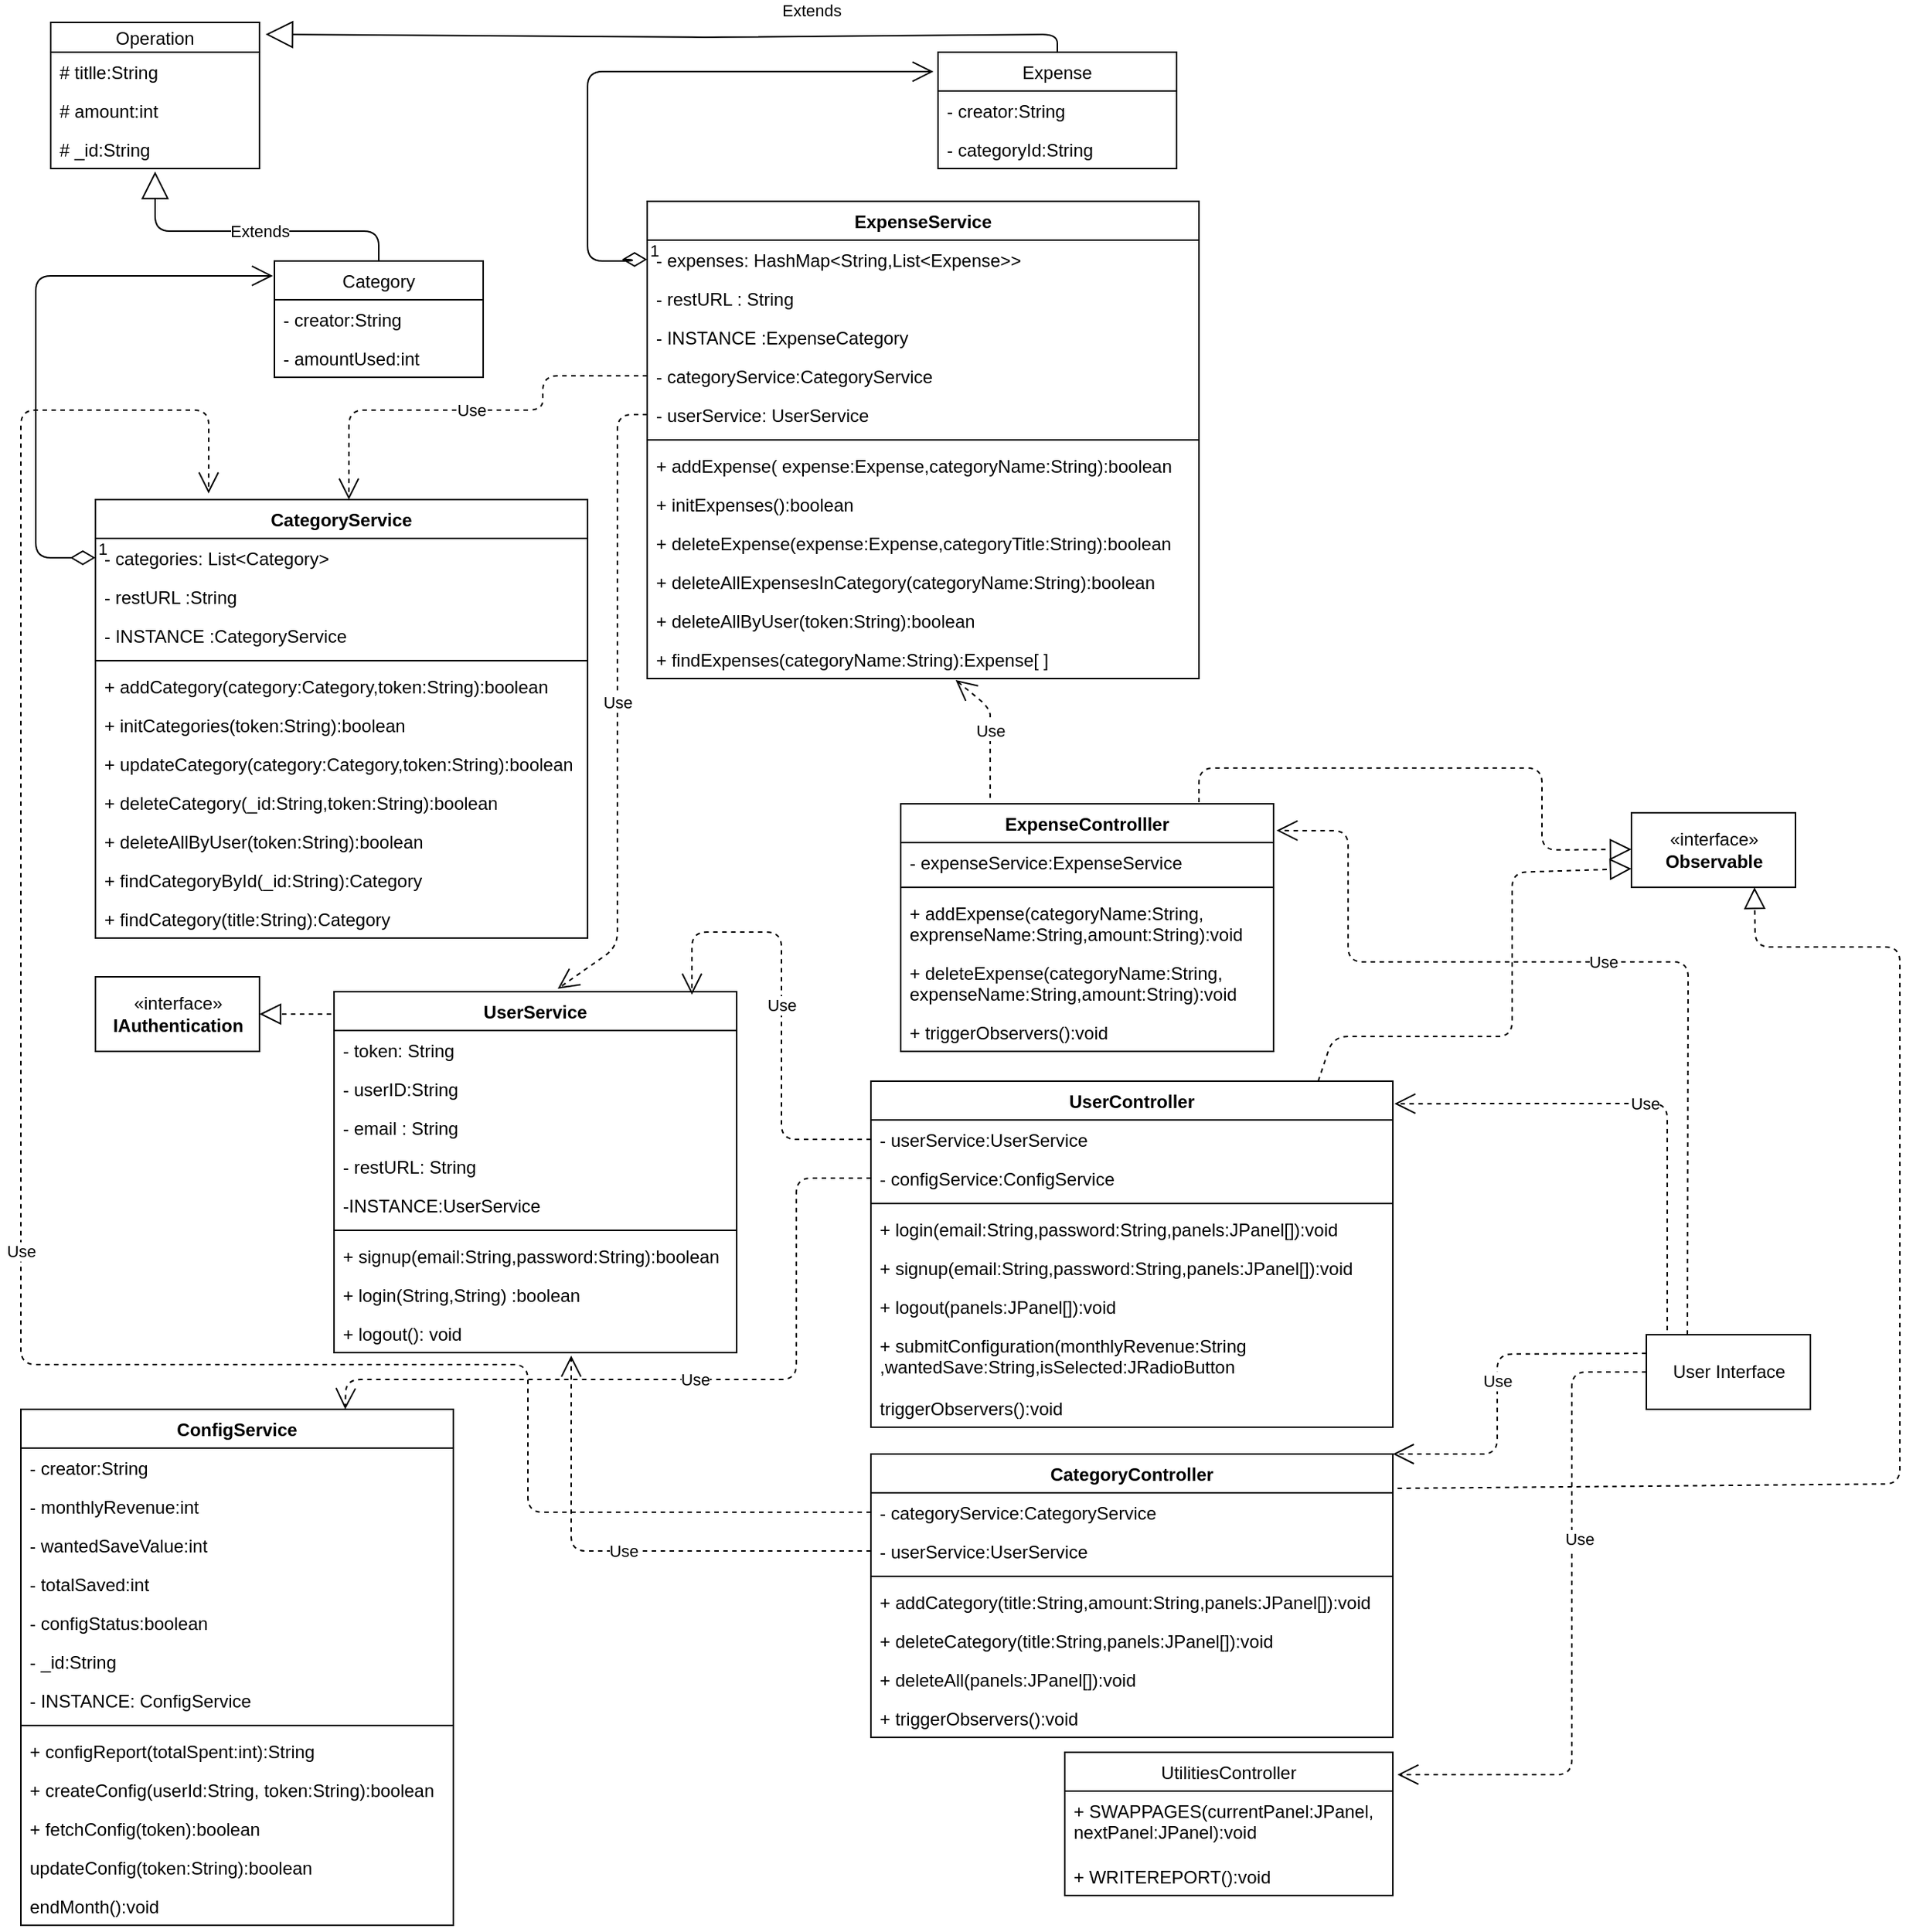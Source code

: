 <mxfile version="13.3.6" type="device"><diagram id="RCfZz7-FEp84fc8FmApy" name="Page-1"><mxGraphModel dx="1320" dy="516" grid="1" gridSize="10" guides="1" tooltips="1" connect="1" arrows="1" fold="1" page="1" pageScale="1" pageWidth="850" pageHeight="1100" math="0" shadow="0"><root><mxCell id="0"/><mxCell id="1" parent="0"/><mxCell id="nk84jUaAIBekl-aoUZXu-28" value="Operation" style="swimlane;fontStyle=0;childLayout=stackLayout;horizontal=1;startSize=20;fillColor=none;horizontalStack=0;resizeParent=1;resizeParentMax=0;resizeLast=0;collapsible=1;marginBottom=0;" parent="1" vertex="1"><mxGeometry x="40" y="20" width="140" height="98" as="geometry"/></mxCell><mxCell id="nk84jUaAIBekl-aoUZXu-29" value="# titlle:String" style="text;strokeColor=none;fillColor=none;align=left;verticalAlign=top;spacingLeft=4;spacingRight=4;overflow=hidden;rotatable=0;points=[[0,0.5],[1,0.5]];portConstraint=eastwest;" parent="nk84jUaAIBekl-aoUZXu-28" vertex="1"><mxGeometry y="20" width="140" height="26" as="geometry"/></mxCell><mxCell id="nk84jUaAIBekl-aoUZXu-30" value="# amount:int" style="text;strokeColor=none;fillColor=none;align=left;verticalAlign=top;spacingLeft=4;spacingRight=4;overflow=hidden;rotatable=0;points=[[0,0.5],[1,0.5]];portConstraint=eastwest;" parent="nk84jUaAIBekl-aoUZXu-28" vertex="1"><mxGeometry y="46" width="140" height="26" as="geometry"/></mxCell><mxCell id="nk84jUaAIBekl-aoUZXu-31" value="# _id:String" style="text;strokeColor=none;fillColor=none;align=left;verticalAlign=top;spacingLeft=4;spacingRight=4;overflow=hidden;rotatable=0;points=[[0,0.5],[1,0.5]];portConstraint=eastwest;" parent="nk84jUaAIBekl-aoUZXu-28" vertex="1"><mxGeometry y="72" width="140" height="26" as="geometry"/></mxCell><mxCell id="nk84jUaAIBekl-aoUZXu-36" value="Expense" style="swimlane;fontStyle=0;childLayout=stackLayout;horizontal=1;startSize=26;fillColor=none;horizontalStack=0;resizeParent=1;resizeParentMax=0;resizeLast=0;collapsible=1;marginBottom=0;" parent="1" vertex="1"><mxGeometry x="635" y="40" width="160" height="78" as="geometry"/></mxCell><mxCell id="nk84jUaAIBekl-aoUZXu-37" value="- creator:String" style="text;strokeColor=none;fillColor=none;align=left;verticalAlign=top;spacingLeft=4;spacingRight=4;overflow=hidden;rotatable=0;points=[[0,0.5],[1,0.5]];portConstraint=eastwest;" parent="nk84jUaAIBekl-aoUZXu-36" vertex="1"><mxGeometry y="26" width="160" height="26" as="geometry"/></mxCell><mxCell id="nk84jUaAIBekl-aoUZXu-38" value="- categoryId:String" style="text;strokeColor=none;fillColor=none;align=left;verticalAlign=top;spacingLeft=4;spacingRight=4;overflow=hidden;rotatable=0;points=[[0,0.5],[1,0.5]];portConstraint=eastwest;" parent="nk84jUaAIBekl-aoUZXu-36" vertex="1"><mxGeometry y="52" width="160" height="26" as="geometry"/></mxCell><mxCell id="nk84jUaAIBekl-aoUZXu-42" value="ExpenseService" style="swimlane;fontStyle=1;align=center;verticalAlign=top;childLayout=stackLayout;horizontal=1;startSize=26;horizontalStack=0;resizeParent=1;resizeParentMax=0;resizeLast=0;collapsible=1;marginBottom=0;" parent="1" vertex="1"><mxGeometry x="440" y="140" width="370" height="320" as="geometry"><mxRectangle x="310" y="350" width="120" height="26" as="alternateBounds"/></mxGeometry></mxCell><mxCell id="nk84jUaAIBekl-aoUZXu-43" value="- expenses: HashMap&lt;String,List&lt;Expense&gt;&gt;" style="text;strokeColor=none;fillColor=none;align=left;verticalAlign=top;spacingLeft=4;spacingRight=4;overflow=hidden;rotatable=0;points=[[0,0.5],[1,0.5]];portConstraint=eastwest;" parent="nk84jUaAIBekl-aoUZXu-42" vertex="1"><mxGeometry y="26" width="370" height="26" as="geometry"/></mxCell><mxCell id="nk84jUaAIBekl-aoUZXu-46" value="- restURL : String" style="text;strokeColor=none;fillColor=none;align=left;verticalAlign=top;spacingLeft=4;spacingRight=4;overflow=hidden;rotatable=0;points=[[0,0.5],[1,0.5]];portConstraint=eastwest;" parent="nk84jUaAIBekl-aoUZXu-42" vertex="1"><mxGeometry y="52" width="370" height="26" as="geometry"/></mxCell><mxCell id="nk84jUaAIBekl-aoUZXu-47" value="- INSTANCE :ExpenseCategory" style="text;strokeColor=none;fillColor=none;align=left;verticalAlign=top;spacingLeft=4;spacingRight=4;overflow=hidden;rotatable=0;points=[[0,0.5],[1,0.5]];portConstraint=eastwest;" parent="nk84jUaAIBekl-aoUZXu-42" vertex="1"><mxGeometry y="78" width="370" height="26" as="geometry"/></mxCell><mxCell id="nk84jUaAIBekl-aoUZXu-50" value="- categoryService:CategoryService" style="text;strokeColor=none;fillColor=none;align=left;verticalAlign=top;spacingLeft=4;spacingRight=4;overflow=hidden;rotatable=0;points=[[0,0.5],[1,0.5]];portConstraint=eastwest;" parent="nk84jUaAIBekl-aoUZXu-42" vertex="1"><mxGeometry y="104" width="370" height="26" as="geometry"/></mxCell><mxCell id="nk84jUaAIBekl-aoUZXu-51" value="- userService: UserService" style="text;strokeColor=none;fillColor=none;align=left;verticalAlign=top;spacingLeft=4;spacingRight=4;overflow=hidden;rotatable=0;points=[[0,0.5],[1,0.5]];portConstraint=eastwest;" parent="nk84jUaAIBekl-aoUZXu-42" vertex="1"><mxGeometry y="130" width="370" height="26" as="geometry"/></mxCell><mxCell id="nk84jUaAIBekl-aoUZXu-44" value="" style="line;strokeWidth=1;fillColor=none;align=left;verticalAlign=middle;spacingTop=-1;spacingLeft=3;spacingRight=3;rotatable=0;labelPosition=right;points=[];portConstraint=eastwest;" parent="nk84jUaAIBekl-aoUZXu-42" vertex="1"><mxGeometry y="156" width="370" height="8" as="geometry"/></mxCell><mxCell id="nk84jUaAIBekl-aoUZXu-45" value="+ addExpense( expense:Expense,categoryName:String):boolean" style="text;strokeColor=none;fillColor=none;align=left;verticalAlign=top;spacingLeft=4;spacingRight=4;overflow=hidden;rotatable=0;points=[[0,0.5],[1,0.5]];portConstraint=eastwest;" parent="nk84jUaAIBekl-aoUZXu-42" vertex="1"><mxGeometry y="164" width="370" height="26" as="geometry"/></mxCell><mxCell id="nk84jUaAIBekl-aoUZXu-48" value="+ initExpenses():boolean" style="text;strokeColor=none;fillColor=none;align=left;verticalAlign=top;spacingLeft=4;spacingRight=4;overflow=hidden;rotatable=0;points=[[0,0.5],[1,0.5]];portConstraint=eastwest;" parent="nk84jUaAIBekl-aoUZXu-42" vertex="1"><mxGeometry y="190" width="370" height="26" as="geometry"/></mxCell><mxCell id="nk84jUaAIBekl-aoUZXu-49" value="+ deleteExpense(expense:Expense,categoryTitle:String):boolean" style="text;strokeColor=none;fillColor=none;align=left;verticalAlign=top;spacingLeft=4;spacingRight=4;overflow=hidden;rotatable=0;points=[[0,0.5],[1,0.5]];portConstraint=eastwest;" parent="nk84jUaAIBekl-aoUZXu-42" vertex="1"><mxGeometry y="216" width="370" height="26" as="geometry"/></mxCell><mxCell id="nk84jUaAIBekl-aoUZXu-52" value="+ deleteAllExpensesInCategory(categoryName:String):boolean" style="text;strokeColor=none;fillColor=none;align=left;verticalAlign=top;spacingLeft=4;spacingRight=4;overflow=hidden;rotatable=0;points=[[0,0.5],[1,0.5]];portConstraint=eastwest;" parent="nk84jUaAIBekl-aoUZXu-42" vertex="1"><mxGeometry y="242" width="370" height="26" as="geometry"/></mxCell><mxCell id="nk84jUaAIBekl-aoUZXu-53" value="+ deleteAllByUser(token:String):boolean" style="text;strokeColor=none;fillColor=none;align=left;verticalAlign=top;spacingLeft=4;spacingRight=4;overflow=hidden;rotatable=0;points=[[0,0.5],[1,0.5]];portConstraint=eastwest;" parent="nk84jUaAIBekl-aoUZXu-42" vertex="1"><mxGeometry y="268" width="370" height="26" as="geometry"/></mxCell><mxCell id="nk84jUaAIBekl-aoUZXu-54" value="+ findExpenses(categoryName:String):Expense[ ] " style="text;strokeColor=none;fillColor=none;align=left;verticalAlign=top;spacingLeft=4;spacingRight=4;overflow=hidden;rotatable=0;points=[[0,0.5],[1,0.5]];portConstraint=eastwest;" parent="nk84jUaAIBekl-aoUZXu-42" vertex="1"><mxGeometry y="294" width="370" height="26" as="geometry"/></mxCell><mxCell id="nk84jUaAIBekl-aoUZXu-32" value="Category" style="swimlane;fontStyle=0;childLayout=stackLayout;horizontal=1;startSize=26;fillColor=none;horizontalStack=0;resizeParent=1;resizeParentMax=0;resizeLast=0;collapsible=1;marginBottom=0;" parent="1" vertex="1"><mxGeometry x="190" y="180" width="140" height="78" as="geometry"/></mxCell><mxCell id="nk84jUaAIBekl-aoUZXu-33" value="- creator:String" style="text;strokeColor=none;fillColor=none;align=left;verticalAlign=top;spacingLeft=4;spacingRight=4;overflow=hidden;rotatable=0;points=[[0,0.5],[1,0.5]];portConstraint=eastwest;" parent="nk84jUaAIBekl-aoUZXu-32" vertex="1"><mxGeometry y="26" width="140" height="26" as="geometry"/></mxCell><mxCell id="nk84jUaAIBekl-aoUZXu-34" value="- amountUsed:int" style="text;strokeColor=none;fillColor=none;align=left;verticalAlign=top;spacingLeft=4;spacingRight=4;overflow=hidden;rotatable=0;points=[[0,0.5],[1,0.5]];portConstraint=eastwest;" parent="nk84jUaAIBekl-aoUZXu-32" vertex="1"><mxGeometry y="52" width="140" height="26" as="geometry"/></mxCell><mxCell id="nk84jUaAIBekl-aoUZXu-12" value="«interface»&lt;br&gt;&lt;b&gt;IAuthentication&lt;br&gt;&lt;/b&gt;" style="html=1;" parent="1" vertex="1"><mxGeometry x="70" y="660" width="110" height="50" as="geometry"/></mxCell><mxCell id="nk84jUaAIBekl-aoUZXu-73" value="«interface»&lt;br&gt;&lt;b&gt;Observable&lt;/b&gt;" style="html=1;" parent="1" vertex="1"><mxGeometry x="1100" y="550" width="110" height="50" as="geometry"/></mxCell><mxCell id="nk84jUaAIBekl-aoUZXu-17" value="CategoryService&#10;" style="swimlane;fontStyle=1;align=center;verticalAlign=top;childLayout=stackLayout;horizontal=1;startSize=26;horizontalStack=0;resizeParent=1;resizeParentMax=0;resizeLast=0;collapsible=1;marginBottom=0;" parent="1" vertex="1"><mxGeometry x="70" y="340" width="330" height="294" as="geometry"/></mxCell><mxCell id="nk84jUaAIBekl-aoUZXu-21" value="- categories: List&lt;Category&gt;" style="text;strokeColor=none;fillColor=none;align=left;verticalAlign=top;spacingLeft=4;spacingRight=4;overflow=hidden;rotatable=0;points=[[0,0.5],[1,0.5]];portConstraint=eastwest;" parent="nk84jUaAIBekl-aoUZXu-17" vertex="1"><mxGeometry y="26" width="330" height="26" as="geometry"/></mxCell><mxCell id="nk84jUaAIBekl-aoUZXu-23" value="- restURL :String" style="text;strokeColor=none;fillColor=none;align=left;verticalAlign=top;spacingLeft=4;spacingRight=4;overflow=hidden;rotatable=0;points=[[0,0.5],[1,0.5]];portConstraint=eastwest;" parent="nk84jUaAIBekl-aoUZXu-17" vertex="1"><mxGeometry y="52" width="330" height="26" as="geometry"/></mxCell><mxCell id="nk84jUaAIBekl-aoUZXu-18" value="- INSTANCE :CategoryService" style="text;strokeColor=none;fillColor=none;align=left;verticalAlign=top;spacingLeft=4;spacingRight=4;overflow=hidden;rotatable=0;points=[[0,0.5],[1,0.5]];portConstraint=eastwest;" parent="nk84jUaAIBekl-aoUZXu-17" vertex="1"><mxGeometry y="78" width="330" height="26" as="geometry"/></mxCell><mxCell id="nk84jUaAIBekl-aoUZXu-19" value="" style="line;strokeWidth=1;fillColor=none;align=left;verticalAlign=middle;spacingTop=-1;spacingLeft=3;spacingRight=3;rotatable=0;labelPosition=right;points=[];portConstraint=eastwest;" parent="nk84jUaAIBekl-aoUZXu-17" vertex="1"><mxGeometry y="104" width="330" height="8" as="geometry"/></mxCell><mxCell id="nk84jUaAIBekl-aoUZXu-24" value="+ addCategory(category:Category,token:String):boolean" style="text;strokeColor=none;fillColor=none;align=left;verticalAlign=top;spacingLeft=4;spacingRight=4;overflow=hidden;rotatable=0;points=[[0,0.5],[1,0.5]];portConstraint=eastwest;" parent="nk84jUaAIBekl-aoUZXu-17" vertex="1"><mxGeometry y="112" width="330" height="26" as="geometry"/></mxCell><mxCell id="nk84jUaAIBekl-aoUZXu-25" value="+ initCategories(token:String):boolean" style="text;strokeColor=none;fillColor=none;align=left;verticalAlign=top;spacingLeft=4;spacingRight=4;overflow=hidden;rotatable=0;points=[[0,0.5],[1,0.5]];portConstraint=eastwest;" parent="nk84jUaAIBekl-aoUZXu-17" vertex="1"><mxGeometry y="138" width="330" height="26" as="geometry"/></mxCell><mxCell id="nk84jUaAIBekl-aoUZXu-26" value="+ updateCategory(category:Category,token:String):boolean" style="text;strokeColor=none;fillColor=none;align=left;verticalAlign=top;spacingLeft=4;spacingRight=4;overflow=hidden;rotatable=0;points=[[0,0.5],[1,0.5]];portConstraint=eastwest;" parent="nk84jUaAIBekl-aoUZXu-17" vertex="1"><mxGeometry y="164" width="330" height="26" as="geometry"/></mxCell><mxCell id="nk84jUaAIBekl-aoUZXu-20" value="+ deleteCategory(_id:String,token:String):boolean" style="text;strokeColor=none;fillColor=none;align=left;verticalAlign=top;spacingLeft=4;spacingRight=4;overflow=hidden;rotatable=0;points=[[0,0.5],[1,0.5]];portConstraint=eastwest;" parent="nk84jUaAIBekl-aoUZXu-17" vertex="1"><mxGeometry y="190" width="330" height="26" as="geometry"/></mxCell><mxCell id="nk84jUaAIBekl-aoUZXu-27" value="+ deleteAllByUser(token:String):boolean&#10;" style="text;strokeColor=none;fillColor=none;align=left;verticalAlign=top;spacingLeft=4;spacingRight=4;overflow=hidden;rotatable=0;points=[[0,0.5],[1,0.5]];portConstraint=eastwest;" parent="nk84jUaAIBekl-aoUZXu-17" vertex="1"><mxGeometry y="216" width="330" height="26" as="geometry"/></mxCell><mxCell id="nk84jUaAIBekl-aoUZXu-40" value="+ findCategoryById(_id:String):Category" style="text;strokeColor=none;fillColor=none;align=left;verticalAlign=top;spacingLeft=4;spacingRight=4;overflow=hidden;rotatable=0;points=[[0,0.5],[1,0.5]];portConstraint=eastwest;" parent="nk84jUaAIBekl-aoUZXu-17" vertex="1"><mxGeometry y="242" width="330" height="26" as="geometry"/></mxCell><mxCell id="nk84jUaAIBekl-aoUZXu-41" value="+ findCategory(title:String):Category&#10;" style="text;strokeColor=none;fillColor=none;align=left;verticalAlign=top;spacingLeft=4;spacingRight=4;overflow=hidden;rotatable=0;points=[[0,0.5],[1,0.5]];portConstraint=eastwest;" parent="nk84jUaAIBekl-aoUZXu-17" vertex="1"><mxGeometry y="268" width="330" height="26" as="geometry"/></mxCell><mxCell id="nk84jUaAIBekl-aoUZXu-2" value="UserService&#10;" style="swimlane;fontStyle=1;align=center;verticalAlign=top;childLayout=stackLayout;horizontal=1;startSize=26;horizontalStack=0;resizeParent=1;resizeParentMax=0;resizeLast=0;collapsible=1;marginBottom=0;" parent="1" vertex="1"><mxGeometry x="230" y="670" width="270" height="242" as="geometry"/></mxCell><mxCell id="nk84jUaAIBekl-aoUZXu-9" value="- token: String&#10;" style="text;strokeColor=none;fillColor=none;align=left;verticalAlign=top;spacingLeft=4;spacingRight=4;overflow=hidden;rotatable=0;points=[[0,0.5],[1,0.5]];portConstraint=eastwest;" parent="nk84jUaAIBekl-aoUZXu-2" vertex="1"><mxGeometry y="26" width="270" height="26" as="geometry"/></mxCell><mxCell id="nk84jUaAIBekl-aoUZXu-10" value="- userID:String" style="text;strokeColor=none;fillColor=none;align=left;verticalAlign=top;spacingLeft=4;spacingRight=4;overflow=hidden;rotatable=0;points=[[0,0.5],[1,0.5]];portConstraint=eastwest;" parent="nk84jUaAIBekl-aoUZXu-2" vertex="1"><mxGeometry y="52" width="270" height="26" as="geometry"/></mxCell><mxCell id="nk84jUaAIBekl-aoUZXu-14" value="- email : String" style="text;strokeColor=none;fillColor=none;align=left;verticalAlign=top;spacingLeft=4;spacingRight=4;overflow=hidden;rotatable=0;points=[[0,0.5],[1,0.5]];portConstraint=eastwest;" parent="nk84jUaAIBekl-aoUZXu-2" vertex="1"><mxGeometry y="78" width="270" height="26" as="geometry"/></mxCell><mxCell id="nk84jUaAIBekl-aoUZXu-13" value="- restURL: String" style="text;strokeColor=none;fillColor=none;align=left;verticalAlign=top;spacingLeft=4;spacingRight=4;overflow=hidden;rotatable=0;points=[[0,0.5],[1,0.5]];portConstraint=eastwest;" parent="nk84jUaAIBekl-aoUZXu-2" vertex="1"><mxGeometry y="104" width="270" height="26" as="geometry"/></mxCell><mxCell id="nk84jUaAIBekl-aoUZXu-3" value="-INSTANCE:UserService&#10;" style="text;strokeColor=none;fillColor=none;align=left;verticalAlign=top;spacingLeft=4;spacingRight=4;overflow=hidden;rotatable=0;points=[[0,0.5],[1,0.5]];portConstraint=eastwest;" parent="nk84jUaAIBekl-aoUZXu-2" vertex="1"><mxGeometry y="130" width="270" height="26" as="geometry"/></mxCell><mxCell id="nk84jUaAIBekl-aoUZXu-4" value="" style="line;strokeWidth=1;fillColor=none;align=left;verticalAlign=middle;spacingTop=-1;spacingLeft=3;spacingRight=3;rotatable=0;labelPosition=right;points=[];portConstraint=eastwest;" parent="nk84jUaAIBekl-aoUZXu-2" vertex="1"><mxGeometry y="156" width="270" height="8" as="geometry"/></mxCell><mxCell id="nk84jUaAIBekl-aoUZXu-11" value="+ signup(email:String,password:String):boolean" style="text;strokeColor=none;fillColor=none;align=left;verticalAlign=top;spacingLeft=4;spacingRight=4;overflow=hidden;rotatable=0;points=[[0,0.5],[1,0.5]];portConstraint=eastwest;" parent="nk84jUaAIBekl-aoUZXu-2" vertex="1"><mxGeometry y="164" width="270" height="26" as="geometry"/></mxCell><mxCell id="nk84jUaAIBekl-aoUZXu-16" value="+ login(String,String) :boolean" style="text;strokeColor=none;fillColor=none;align=left;verticalAlign=top;spacingLeft=4;spacingRight=4;overflow=hidden;rotatable=0;points=[[0,0.5],[1,0.5]];portConstraint=eastwest;" parent="nk84jUaAIBekl-aoUZXu-2" vertex="1"><mxGeometry y="190" width="270" height="26" as="geometry"/></mxCell><mxCell id="nk84jUaAIBekl-aoUZXu-5" value="+ logout(): void" style="text;strokeColor=none;fillColor=none;align=left;verticalAlign=top;spacingLeft=4;spacingRight=4;overflow=hidden;rotatable=0;points=[[0,0.5],[1,0.5]];portConstraint=eastwest;" parent="nk84jUaAIBekl-aoUZXu-2" vertex="1"><mxGeometry y="216" width="270" height="26" as="geometry"/></mxCell><mxCell id="nk84jUaAIBekl-aoUZXu-118" value="Extends" style="endArrow=block;endSize=16;endFill=0;html=1;exitX=0.5;exitY=0;exitDx=0;exitDy=0;" parent="1" source="nk84jUaAIBekl-aoUZXu-32" edge="1"><mxGeometry x="-0.048" width="160" relative="1" as="geometry"><mxPoint x="90" y="220" as="sourcePoint"/><mxPoint x="110" y="120" as="targetPoint"/><Array as="points"><mxPoint x="260" y="160"/><mxPoint x="170" y="160"/><mxPoint x="110" y="160"/><mxPoint x="110" y="140"/></Array><mxPoint as="offset"/></mxGeometry></mxCell><mxCell id="nk84jUaAIBekl-aoUZXu-120" value="Extends" style="endArrow=block;endSize=16;endFill=0;html=1;exitX=0.5;exitY=0;exitDx=0;exitDy=0;entryX=1.029;entryY=0.082;entryDx=0;entryDy=0;entryPerimeter=0;" parent="1" source="nk84jUaAIBekl-aoUZXu-36" target="nk84jUaAIBekl-aoUZXu-28" edge="1"><mxGeometry x="-0.348" y="-17" width="160" relative="1" as="geometry"><mxPoint x="280" y="200" as="sourcePoint"/><mxPoint x="270" y="20" as="targetPoint"/><Array as="points"><mxPoint x="715" y="28"/><mxPoint x="480" y="30"/></Array><mxPoint as="offset"/></mxGeometry></mxCell><mxCell id="nk84jUaAIBekl-aoUZXu-121" value="1" style="endArrow=open;html=1;endSize=12;startArrow=diamondThin;startSize=14;startFill=0;edgeStyle=orthogonalEdgeStyle;align=left;verticalAlign=bottom;exitX=0;exitY=0.5;exitDx=0;exitDy=0;entryX=-0.007;entryY=0.128;entryDx=0;entryDy=0;entryPerimeter=0;" parent="1" source="nk84jUaAIBekl-aoUZXu-21" target="nk84jUaAIBekl-aoUZXu-32" edge="1"><mxGeometry x="-1" y="3" relative="1" as="geometry"><mxPoint x="115" y="320" as="sourcePoint"/><mxPoint x="275" y="320" as="targetPoint"/><Array as="points"><mxPoint x="30" y="379"/><mxPoint x="30" y="190"/></Array></mxGeometry></mxCell><mxCell id="nk84jUaAIBekl-aoUZXu-122" value="1" style="endArrow=open;html=1;endSize=12;startArrow=diamondThin;startSize=14;startFill=0;edgeStyle=orthogonalEdgeStyle;align=left;verticalAlign=bottom;exitX=0;exitY=0.5;exitDx=0;exitDy=0;entryX=-0.019;entryY=0.167;entryDx=0;entryDy=0;entryPerimeter=0;" parent="1" source="nk84jUaAIBekl-aoUZXu-43" target="nk84jUaAIBekl-aoUZXu-36" edge="1"><mxGeometry x="-1" y="3" relative="1" as="geometry"><mxPoint x="240" y="200" as="sourcePoint"/><mxPoint x="400" y="200" as="targetPoint"/><Array as="points"><mxPoint x="430" y="179"/><mxPoint x="430" y="180"/><mxPoint x="400" y="180"/><mxPoint x="400" y="53"/></Array></mxGeometry></mxCell><mxCell id="nk84jUaAIBekl-aoUZXu-123" value="Use" style="endArrow=open;endSize=12;dashed=1;html=1;entryX=0.515;entryY=0;entryDx=0;entryDy=0;exitX=0;exitY=0.5;exitDx=0;exitDy=0;entryPerimeter=0;" parent="1" source="nk84jUaAIBekl-aoUZXu-50" target="nk84jUaAIBekl-aoUZXu-17" edge="1"><mxGeometry width="160" relative="1" as="geometry"><mxPoint x="240" y="320" as="sourcePoint"/><mxPoint x="400" y="320" as="targetPoint"/><Array as="points"><mxPoint x="370" y="257"/><mxPoint x="370" y="280"/><mxPoint x="240" y="280"/></Array></mxGeometry></mxCell><mxCell id="nk84jUaAIBekl-aoUZXu-124" value="" style="endArrow=block;dashed=1;endFill=0;endSize=12;html=1;entryX=1;entryY=0.5;entryDx=0;entryDy=0;exitX=-0.007;exitY=0.062;exitDx=0;exitDy=0;exitPerimeter=0;" parent="1" source="nk84jUaAIBekl-aoUZXu-2" target="nk84jUaAIBekl-aoUZXu-12" edge="1"><mxGeometry width="160" relative="1" as="geometry"><mxPoint x="210" y="735" as="sourcePoint"/><mxPoint x="370" y="690" as="targetPoint"/></mxGeometry></mxCell><mxCell id="nk84jUaAIBekl-aoUZXu-125" value="Use" style="endArrow=open;endSize=12;dashed=1;html=1;exitX=0;exitY=0.5;exitDx=0;exitDy=0;" parent="1" source="nk84jUaAIBekl-aoUZXu-51" edge="1"><mxGeometry width="160" relative="1" as="geometry"><mxPoint x="420" y="500" as="sourcePoint"/><mxPoint x="380" y="668" as="targetPoint"/><Array as="points"><mxPoint x="420" y="283"/><mxPoint x="420" y="640"/></Array></mxGeometry></mxCell><mxCell id="nk84jUaAIBekl-aoUZXu-126" value="Use" style="endArrow=open;endSize=12;dashed=1;html=1;entryX=0.559;entryY=1.038;entryDx=0;entryDy=0;entryPerimeter=0;" parent="1" target="nk84jUaAIBekl-aoUZXu-54" edge="1"><mxGeometry width="160" relative="1" as="geometry"><mxPoint x="670" y="540" as="sourcePoint"/><mxPoint x="680" y="490" as="targetPoint"/><Array as="points"><mxPoint x="670" y="500"/><mxPoint x="670" y="480"/></Array><mxPoint as="offset"/></mxGeometry></mxCell><mxCell id="nk84jUaAIBekl-aoUZXu-98" value="ExpenseControlller" style="swimlane;fontStyle=1;align=center;verticalAlign=top;childLayout=stackLayout;horizontal=1;startSize=26;horizontalStack=0;resizeParent=1;resizeParentMax=0;resizeLast=0;collapsible=1;marginBottom=0;" parent="1" vertex="1"><mxGeometry x="610" y="544" width="250" height="166" as="geometry"/></mxCell><mxCell id="nk84jUaAIBekl-aoUZXu-99" value="- expenseService:ExpenseService" style="text;strokeColor=none;fillColor=none;align=left;verticalAlign=top;spacingLeft=4;spacingRight=4;overflow=hidden;rotatable=0;points=[[0,0.5],[1,0.5]];portConstraint=eastwest;" parent="nk84jUaAIBekl-aoUZXu-98" vertex="1"><mxGeometry y="26" width="250" height="26" as="geometry"/></mxCell><mxCell id="nk84jUaAIBekl-aoUZXu-100" value="" style="line;strokeWidth=1;fillColor=none;align=left;verticalAlign=middle;spacingTop=-1;spacingLeft=3;spacingRight=3;rotatable=0;labelPosition=right;points=[];portConstraint=eastwest;" parent="nk84jUaAIBekl-aoUZXu-98" vertex="1"><mxGeometry y="52" width="250" height="8" as="geometry"/></mxCell><mxCell id="nk84jUaAIBekl-aoUZXu-101" value="+ addExpense(categoryName:String,&#10;exprenseName:String,amount:String):void" style="text;strokeColor=none;fillColor=none;align=left;verticalAlign=top;spacingLeft=4;spacingRight=4;overflow=hidden;rotatable=0;points=[[0,0.5],[1,0.5]];portConstraint=eastwest;" parent="nk84jUaAIBekl-aoUZXu-98" vertex="1"><mxGeometry y="60" width="250" height="40" as="geometry"/></mxCell><mxCell id="nk84jUaAIBekl-aoUZXu-102" value="+ deleteExpense(categoryName:String,&#10;expenseName:String,amount:String):void" style="text;strokeColor=none;fillColor=none;align=left;verticalAlign=top;spacingLeft=4;spacingRight=4;overflow=hidden;rotatable=0;points=[[0,0.5],[1,0.5]];portConstraint=eastwest;" parent="nk84jUaAIBekl-aoUZXu-98" vertex="1"><mxGeometry y="100" width="250" height="40" as="geometry"/></mxCell><mxCell id="nk84jUaAIBekl-aoUZXu-103" value="+ triggerObservers():void" style="text;strokeColor=none;fillColor=none;align=left;verticalAlign=top;spacingLeft=4;spacingRight=4;overflow=hidden;rotatable=0;points=[[0,0.5],[1,0.5]];portConstraint=eastwest;" parent="nk84jUaAIBekl-aoUZXu-98" vertex="1"><mxGeometry y="140" width="250" height="26" as="geometry"/></mxCell><mxCell id="nk84jUaAIBekl-aoUZXu-56" value="ConfigService&#10;" style="swimlane;fontStyle=1;align=center;verticalAlign=top;childLayout=stackLayout;horizontal=1;startSize=26;horizontalStack=0;resizeParent=1;resizeParentMax=0;resizeLast=0;collapsible=1;marginBottom=0;" parent="1" vertex="1"><mxGeometry x="20" y="950" width="290" height="346" as="geometry"/></mxCell><mxCell id="nk84jUaAIBekl-aoUZXu-57" value="- creator:String" style="text;strokeColor=none;fillColor=none;align=left;verticalAlign=top;spacingLeft=4;spacingRight=4;overflow=hidden;rotatable=0;points=[[0,0.5],[1,0.5]];portConstraint=eastwest;" parent="nk84jUaAIBekl-aoUZXu-56" vertex="1"><mxGeometry y="26" width="290" height="26" as="geometry"/></mxCell><mxCell id="nk84jUaAIBekl-aoUZXu-60" value="- monthlyRevenue:int" style="text;strokeColor=none;fillColor=none;align=left;verticalAlign=top;spacingLeft=4;spacingRight=4;overflow=hidden;rotatable=0;points=[[0,0.5],[1,0.5]];portConstraint=eastwest;" parent="nk84jUaAIBekl-aoUZXu-56" vertex="1"><mxGeometry y="52" width="290" height="26" as="geometry"/></mxCell><mxCell id="nk84jUaAIBekl-aoUZXu-61" value="- wantedSaveValue:int" style="text;strokeColor=none;fillColor=none;align=left;verticalAlign=top;spacingLeft=4;spacingRight=4;overflow=hidden;rotatable=0;points=[[0,0.5],[1,0.5]];portConstraint=eastwest;" parent="nk84jUaAIBekl-aoUZXu-56" vertex="1"><mxGeometry y="78" width="290" height="26" as="geometry"/></mxCell><mxCell id="nk84jUaAIBekl-aoUZXu-62" value="- totalSaved:int" style="text;strokeColor=none;fillColor=none;align=left;verticalAlign=top;spacingLeft=4;spacingRight=4;overflow=hidden;rotatable=0;points=[[0,0.5],[1,0.5]];portConstraint=eastwest;" parent="nk84jUaAIBekl-aoUZXu-56" vertex="1"><mxGeometry y="104" width="290" height="26" as="geometry"/></mxCell><mxCell id="nk84jUaAIBekl-aoUZXu-63" value="- configStatus:boolean" style="text;strokeColor=none;fillColor=none;align=left;verticalAlign=top;spacingLeft=4;spacingRight=4;overflow=hidden;rotatable=0;points=[[0,0.5],[1,0.5]];portConstraint=eastwest;" parent="nk84jUaAIBekl-aoUZXu-56" vertex="1"><mxGeometry y="130" width="290" height="26" as="geometry"/></mxCell><mxCell id="nk84jUaAIBekl-aoUZXu-64" value="- _id:String" style="text;strokeColor=none;fillColor=none;align=left;verticalAlign=top;spacingLeft=4;spacingRight=4;overflow=hidden;rotatable=0;points=[[0,0.5],[1,0.5]];portConstraint=eastwest;" parent="nk84jUaAIBekl-aoUZXu-56" vertex="1"><mxGeometry y="156" width="290" height="26" as="geometry"/></mxCell><mxCell id="nk84jUaAIBekl-aoUZXu-72" value="- INSTANCE: ConfigService" style="text;strokeColor=none;fillColor=none;align=left;verticalAlign=top;spacingLeft=4;spacingRight=4;overflow=hidden;rotatable=0;points=[[0,0.5],[1,0.5]];portConstraint=eastwest;" parent="nk84jUaAIBekl-aoUZXu-56" vertex="1"><mxGeometry y="182" width="290" height="26" as="geometry"/></mxCell><mxCell id="nk84jUaAIBekl-aoUZXu-58" value="" style="line;strokeWidth=1;fillColor=none;align=left;verticalAlign=middle;spacingTop=-1;spacingLeft=3;spacingRight=3;rotatable=0;labelPosition=right;points=[];portConstraint=eastwest;" parent="nk84jUaAIBekl-aoUZXu-56" vertex="1"><mxGeometry y="208" width="290" height="8" as="geometry"/></mxCell><mxCell id="nk84jUaAIBekl-aoUZXu-59" value="+ configReport(totalSpent:int):String" style="text;strokeColor=none;fillColor=none;align=left;verticalAlign=top;spacingLeft=4;spacingRight=4;overflow=hidden;rotatable=0;points=[[0,0.5],[1,0.5]];portConstraint=eastwest;" parent="nk84jUaAIBekl-aoUZXu-56" vertex="1"><mxGeometry y="216" width="290" height="26" as="geometry"/></mxCell><mxCell id="nk84jUaAIBekl-aoUZXu-65" value="+ createConfig(userId:String, token:String):boolean" style="text;strokeColor=none;fillColor=none;align=left;verticalAlign=top;spacingLeft=4;spacingRight=4;overflow=hidden;rotatable=0;points=[[0,0.5],[1,0.5]];portConstraint=eastwest;" parent="nk84jUaAIBekl-aoUZXu-56" vertex="1"><mxGeometry y="242" width="290" height="26" as="geometry"/></mxCell><mxCell id="nk84jUaAIBekl-aoUZXu-66" value="+ fetchConfig(token):boolean" style="text;strokeColor=none;fillColor=none;align=left;verticalAlign=top;spacingLeft=4;spacingRight=4;overflow=hidden;rotatable=0;points=[[0,0.5],[1,0.5]];portConstraint=eastwest;" parent="nk84jUaAIBekl-aoUZXu-56" vertex="1"><mxGeometry y="268" width="290" height="26" as="geometry"/></mxCell><mxCell id="nk84jUaAIBekl-aoUZXu-67" value="updateConfig(token:String):boolean" style="text;strokeColor=none;fillColor=none;align=left;verticalAlign=top;spacingLeft=4;spacingRight=4;overflow=hidden;rotatable=0;points=[[0,0.5],[1,0.5]];portConstraint=eastwest;" parent="nk84jUaAIBekl-aoUZXu-56" vertex="1"><mxGeometry y="294" width="290" height="26" as="geometry"/></mxCell><mxCell id="nk84jUaAIBekl-aoUZXu-68" value="endMonth():void" style="text;strokeColor=none;fillColor=none;align=left;verticalAlign=top;spacingLeft=4;spacingRight=4;overflow=hidden;rotatable=0;points=[[0,0.5],[1,0.5]];portConstraint=eastwest;" parent="nk84jUaAIBekl-aoUZXu-56" vertex="1"><mxGeometry y="320" width="290" height="26" as="geometry"/></mxCell><mxCell id="nk84jUaAIBekl-aoUZXu-74" value="UserController" style="swimlane;fontStyle=1;align=center;verticalAlign=top;childLayout=stackLayout;horizontal=1;startSize=26;horizontalStack=0;resizeParent=1;resizeParentMax=0;resizeLast=0;collapsible=1;marginBottom=0;" parent="1" vertex="1"><mxGeometry x="590" y="730" width="350" height="232" as="geometry"><mxRectangle x="880" y="350" width="120" height="26" as="alternateBounds"/></mxGeometry></mxCell><mxCell id="nk84jUaAIBekl-aoUZXu-75" value="- userService:UserService" style="text;strokeColor=none;fillColor=none;align=left;verticalAlign=top;spacingLeft=4;spacingRight=4;overflow=hidden;rotatable=0;points=[[0,0.5],[1,0.5]];portConstraint=eastwest;" parent="nk84jUaAIBekl-aoUZXu-74" vertex="1"><mxGeometry y="26" width="350" height="26" as="geometry"/></mxCell><mxCell id="nk84jUaAIBekl-aoUZXu-84" value="- configService:ConfigService" style="text;strokeColor=none;fillColor=none;align=left;verticalAlign=top;spacingLeft=4;spacingRight=4;overflow=hidden;rotatable=0;points=[[0,0.5],[1,0.5]];portConstraint=eastwest;" parent="nk84jUaAIBekl-aoUZXu-74" vertex="1"><mxGeometry y="52" width="350" height="26" as="geometry"/></mxCell><mxCell id="nk84jUaAIBekl-aoUZXu-76" value="" style="line;strokeWidth=1;fillColor=none;align=left;verticalAlign=middle;spacingTop=-1;spacingLeft=3;spacingRight=3;rotatable=0;labelPosition=right;points=[];portConstraint=eastwest;" parent="nk84jUaAIBekl-aoUZXu-74" vertex="1"><mxGeometry y="78" width="350" height="8" as="geometry"/></mxCell><mxCell id="nk84jUaAIBekl-aoUZXu-77" value="+ login(email:String,password:String,panels:JPanel[]):void" style="text;strokeColor=none;fillColor=none;align=left;verticalAlign=top;spacingLeft=4;spacingRight=4;overflow=hidden;rotatable=0;points=[[0,0.5],[1,0.5]];portConstraint=eastwest;" parent="nk84jUaAIBekl-aoUZXu-74" vertex="1"><mxGeometry y="86" width="350" height="26" as="geometry"/></mxCell><mxCell id="nk84jUaAIBekl-aoUZXu-80" value="+ signup(email:String,password:String,panels:JPanel[]):void" style="text;strokeColor=none;fillColor=none;align=left;verticalAlign=top;spacingLeft=4;spacingRight=4;overflow=hidden;rotatable=0;points=[[0,0.5],[1,0.5]];portConstraint=eastwest;" parent="nk84jUaAIBekl-aoUZXu-74" vertex="1"><mxGeometry y="112" width="350" height="26" as="geometry"/></mxCell><mxCell id="nk84jUaAIBekl-aoUZXu-81" value="+ logout(panels:JPanel[]):void" style="text;strokeColor=none;fillColor=none;align=left;verticalAlign=top;spacingLeft=4;spacingRight=4;overflow=hidden;rotatable=0;points=[[0,0.5],[1,0.5]];portConstraint=eastwest;" parent="nk84jUaAIBekl-aoUZXu-74" vertex="1"><mxGeometry y="138" width="350" height="26" as="geometry"/></mxCell><mxCell id="nk84jUaAIBekl-aoUZXu-82" value="+ submitConfiguration(monthlyRevenue:String&#10;,wantedSave:String,isSelected:JRadioButton" style="text;strokeColor=none;fillColor=none;align=left;verticalAlign=top;spacingLeft=4;spacingRight=4;overflow=hidden;rotatable=0;points=[[0,0.5],[1,0.5]];portConstraint=eastwest;" parent="nk84jUaAIBekl-aoUZXu-74" vertex="1"><mxGeometry y="164" width="350" height="42" as="geometry"/></mxCell><mxCell id="nk84jUaAIBekl-aoUZXu-83" value="triggerObservers():void" style="text;strokeColor=none;fillColor=none;align=left;verticalAlign=top;spacingLeft=4;spacingRight=4;overflow=hidden;rotatable=0;points=[[0,0.5],[1,0.5]];portConstraint=eastwest;" parent="nk84jUaAIBekl-aoUZXu-74" vertex="1"><mxGeometry y="206" width="350" height="26" as="geometry"/></mxCell><mxCell id="nk84jUaAIBekl-aoUZXu-89" value="CategoryController" style="swimlane;fontStyle=1;align=center;verticalAlign=top;childLayout=stackLayout;horizontal=1;startSize=26;horizontalStack=0;resizeParent=1;resizeParentMax=0;resizeLast=0;collapsible=1;marginBottom=0;" parent="1" vertex="1"><mxGeometry x="590" y="980" width="350" height="190" as="geometry"/></mxCell><mxCell id="nk84jUaAIBekl-aoUZXu-90" value="- categoryService:CategoryService" style="text;strokeColor=none;fillColor=none;align=left;verticalAlign=top;spacingLeft=4;spacingRight=4;overflow=hidden;rotatable=0;points=[[0,0.5],[1,0.5]];portConstraint=eastwest;" parent="nk84jUaAIBekl-aoUZXu-89" vertex="1"><mxGeometry y="26" width="350" height="26" as="geometry"/></mxCell><mxCell id="nk84jUaAIBekl-aoUZXu-96" value="- userService:UserService" style="text;strokeColor=none;fillColor=none;align=left;verticalAlign=top;spacingLeft=4;spacingRight=4;overflow=hidden;rotatable=0;points=[[0,0.5],[1,0.5]];portConstraint=eastwest;" parent="nk84jUaAIBekl-aoUZXu-89" vertex="1"><mxGeometry y="52" width="350" height="26" as="geometry"/></mxCell><mxCell id="nk84jUaAIBekl-aoUZXu-91" value="" style="line;strokeWidth=1;fillColor=none;align=left;verticalAlign=middle;spacingTop=-1;spacingLeft=3;spacingRight=3;rotatable=0;labelPosition=right;points=[];portConstraint=eastwest;" parent="nk84jUaAIBekl-aoUZXu-89" vertex="1"><mxGeometry y="78" width="350" height="8" as="geometry"/></mxCell><mxCell id="nk84jUaAIBekl-aoUZXu-92" value="+ addCategory(title:String,amount:String,panels:JPanel[]):void" style="text;strokeColor=none;fillColor=none;align=left;verticalAlign=top;spacingLeft=4;spacingRight=4;overflow=hidden;rotatable=0;points=[[0,0.5],[1,0.5]];portConstraint=eastwest;" parent="nk84jUaAIBekl-aoUZXu-89" vertex="1"><mxGeometry y="86" width="350" height="26" as="geometry"/></mxCell><mxCell id="nk84jUaAIBekl-aoUZXu-93" value="+ deleteCategory(title:String,panels:JPanel[]):void" style="text;strokeColor=none;fillColor=none;align=left;verticalAlign=top;spacingLeft=4;spacingRight=4;overflow=hidden;rotatable=0;points=[[0,0.5],[1,0.5]];portConstraint=eastwest;" parent="nk84jUaAIBekl-aoUZXu-89" vertex="1"><mxGeometry y="112" width="350" height="26" as="geometry"/></mxCell><mxCell id="nk84jUaAIBekl-aoUZXu-94" value="+ deleteAll(panels:JPanel[]):void" style="text;strokeColor=none;fillColor=none;align=left;verticalAlign=top;spacingLeft=4;spacingRight=4;overflow=hidden;rotatable=0;points=[[0,0.5],[1,0.5]];portConstraint=eastwest;" parent="nk84jUaAIBekl-aoUZXu-89" vertex="1"><mxGeometry y="138" width="350" height="26" as="geometry"/></mxCell><mxCell id="nk84jUaAIBekl-aoUZXu-95" value="+ triggerObservers():void" style="text;strokeColor=none;fillColor=none;align=left;verticalAlign=top;spacingLeft=4;spacingRight=4;overflow=hidden;rotatable=0;points=[[0,0.5],[1,0.5]];portConstraint=eastwest;" parent="nk84jUaAIBekl-aoUZXu-89" vertex="1"><mxGeometry y="164" width="350" height="26" as="geometry"/></mxCell><mxCell id="nk84jUaAIBekl-aoUZXu-131" value="Use" style="endArrow=open;endSize=12;dashed=1;html=1;exitX=0;exitY=0.5;exitDx=0;exitDy=0;" parent="1" source="nk84jUaAIBekl-aoUZXu-75" edge="1"><mxGeometry width="160" relative="1" as="geometry"><mxPoint x="480" y="630" as="sourcePoint"/><mxPoint x="470" y="672" as="targetPoint"/><Array as="points"><mxPoint x="530" y="769"/><mxPoint x="530" y="700"/><mxPoint x="530" y="630"/><mxPoint x="470" y="630"/></Array></mxGeometry></mxCell><mxCell id="nk84jUaAIBekl-aoUZXu-132" value="Use" style="endArrow=open;endSize=12;dashed=1;html=1;exitX=0;exitY=0.5;exitDx=0;exitDy=0;entryX=0.75;entryY=0;entryDx=0;entryDy=0;" parent="1" source="nk84jUaAIBekl-aoUZXu-84" target="nk84jUaAIBekl-aoUZXu-56" edge="1"><mxGeometry width="160" relative="1" as="geometry"><mxPoint x="350" y="964.5" as="sourcePoint"/><mxPoint x="510" y="964.5" as="targetPoint"/><Array as="points"><mxPoint x="540" y="795"/><mxPoint x="540" y="930"/><mxPoint x="290" y="930"/><mxPoint x="238" y="930"/></Array></mxGeometry></mxCell><mxCell id="nk84jUaAIBekl-aoUZXu-133" value="User Interface&lt;br&gt;" style="html=1;" parent="1" vertex="1"><mxGeometry x="1110" y="900" width="110" height="50" as="geometry"/></mxCell><mxCell id="nk84jUaAIBekl-aoUZXu-134" value="Use" style="endArrow=open;endSize=12;dashed=1;html=1;exitX=0;exitY=0.5;exitDx=0;exitDy=0;entryX=0.23;entryY=-0.014;entryDx=0;entryDy=0;entryPerimeter=0;" parent="1" source="nk84jUaAIBekl-aoUZXu-90" target="nk84jUaAIBekl-aoUZXu-17" edge="1"><mxGeometry width="160" relative="1" as="geometry"><mxPoint x="390" y="1040" as="sourcePoint"/><mxPoint x="550" y="1040" as="targetPoint"/><Array as="points"><mxPoint x="360" y="1019"/><mxPoint x="360" y="920"/><mxPoint x="120" y="920"/><mxPoint x="20" y="920"/><mxPoint x="20" y="670"/><mxPoint x="20" y="400"/><mxPoint x="20" y="280"/><mxPoint x="146" y="280"/></Array></mxGeometry></mxCell><mxCell id="nk84jUaAIBekl-aoUZXu-135" value="Use" style="endArrow=open;endSize=12;dashed=1;html=1;exitX=0;exitY=0.5;exitDx=0;exitDy=0;entryX=0.589;entryY=1.077;entryDx=0;entryDy=0;entryPerimeter=0;" parent="1" source="nk84jUaAIBekl-aoUZXu-96" target="nk84jUaAIBekl-aoUZXu-5" edge="1"><mxGeometry width="160" relative="1" as="geometry"><mxPoint x="385" y="1050" as="sourcePoint"/><mxPoint x="545" y="1050" as="targetPoint"/><Array as="points"><mxPoint x="389" y="1045"/></Array></mxGeometry></mxCell><mxCell id="nk84jUaAIBekl-aoUZXu-136" value="Use" style="endArrow=open;endSize=12;dashed=1;html=1;entryX=1.003;entryY=0.065;entryDx=0;entryDy=0;entryPerimeter=0;exitX=0.127;exitY=-0.06;exitDx=0;exitDy=0;exitPerimeter=0;" parent="1" source="nk84jUaAIBekl-aoUZXu-133" target="nk84jUaAIBekl-aoUZXu-74" edge="1"><mxGeometry width="160" relative="1" as="geometry"><mxPoint x="950" y="924.5" as="sourcePoint"/><mxPoint x="1110" y="924.5" as="targetPoint"/><Array as="points"><mxPoint x="1124" y="745"/></Array></mxGeometry></mxCell><mxCell id="nk84jUaAIBekl-aoUZXu-137" value="Use" style="endArrow=open;endSize=12;dashed=1;html=1;entryX=1.008;entryY=0.108;entryDx=0;entryDy=0;entryPerimeter=0;exitX=0.25;exitY=0;exitDx=0;exitDy=0;" parent="1" source="nk84jUaAIBekl-aoUZXu-133" target="nk84jUaAIBekl-aoUZXu-98" edge="1"><mxGeometry width="160" relative="1" as="geometry"><mxPoint x="1090" y="810" as="sourcePoint"/><mxPoint x="1010" y="650" as="targetPoint"/><Array as="points"><mxPoint x="1138" y="650"/><mxPoint x="910" y="650"/><mxPoint x="910" y="562"/></Array><mxPoint as="offset"/></mxGeometry></mxCell><mxCell id="nk84jUaAIBekl-aoUZXu-138" value="Use" style="endArrow=open;endSize=12;dashed=1;html=1;entryX=1;entryY=0;entryDx=0;entryDy=0;exitX=0;exitY=0.25;exitDx=0;exitDy=0;" parent="1" source="nk84jUaAIBekl-aoUZXu-133" target="nk84jUaAIBekl-aoUZXu-89" edge="1"><mxGeometry width="160" relative="1" as="geometry"><mxPoint x="950" y="845.5" as="sourcePoint"/><mxPoint x="1110" y="845.5" as="targetPoint"/><Array as="points"><mxPoint x="1010" y="913"/><mxPoint x="1010" y="980"/></Array></mxGeometry></mxCell><mxCell id="nk84jUaAIBekl-aoUZXu-139" value="Use" style="endArrow=open;endSize=12;dashed=1;html=1;entryX=1.014;entryY=0.156;entryDx=0;entryDy=0;entryPerimeter=0;exitX=0;exitY=0.5;exitDx=0;exitDy=0;" parent="1" source="nk84jUaAIBekl-aoUZXu-133" target="nk84jUaAIBekl-aoUZXu-108" edge="1"><mxGeometry x="-0.259" y="5" width="160" relative="1" as="geometry"><mxPoint x="810" y="1040" as="sourcePoint"/><mxPoint x="970" y="1040" as="targetPoint"/><Array as="points"><mxPoint x="1060" y="925"/><mxPoint x="1060" y="1000"/><mxPoint x="1060" y="1080"/><mxPoint x="1060" y="1195"/></Array><mxPoint as="offset"/></mxGeometry></mxCell><mxCell id="nk84jUaAIBekl-aoUZXu-108" value="UtilitiesController" style="swimlane;fontStyle=0;childLayout=stackLayout;horizontal=1;startSize=26;fillColor=none;horizontalStack=0;resizeParent=1;resizeParentMax=0;resizeLast=0;collapsible=1;marginBottom=0;" parent="1" vertex="1"><mxGeometry x="720" y="1180" width="220" height="96" as="geometry"/></mxCell><mxCell id="nk84jUaAIBekl-aoUZXu-109" value="+ SWAPPAGES(currentPanel:JPanel,&#10;nextPanel:JPanel):void" style="text;strokeColor=none;fillColor=none;align=left;verticalAlign=top;spacingLeft=4;spacingRight=4;overflow=hidden;rotatable=0;points=[[0,0.5],[1,0.5]];portConstraint=eastwest;" parent="nk84jUaAIBekl-aoUZXu-108" vertex="1"><mxGeometry y="26" width="220" height="44" as="geometry"/></mxCell><mxCell id="nk84jUaAIBekl-aoUZXu-110" value="+ WRITEREPORT():void" style="text;strokeColor=none;fillColor=none;align=left;verticalAlign=top;spacingLeft=4;spacingRight=4;overflow=hidden;rotatable=0;points=[[0,0.5],[1,0.5]];portConstraint=eastwest;" parent="nk84jUaAIBekl-aoUZXu-108" vertex="1"><mxGeometry y="70" width="220" height="26" as="geometry"/></mxCell><mxCell id="nk84jUaAIBekl-aoUZXu-140" value="" style="endArrow=block;dashed=1;endFill=0;endSize=12;html=1;" parent="1" edge="1"><mxGeometry width="160" relative="1" as="geometry"><mxPoint x="810" y="543" as="sourcePoint"/><mxPoint x="1100" y="574.5" as="targetPoint"/><Array as="points"><mxPoint x="810" y="520"/><mxPoint x="1040" y="520"/><mxPoint x="1040" y="575"/></Array></mxGeometry></mxCell><mxCell id="nk84jUaAIBekl-aoUZXu-141" value="" style="endArrow=block;dashed=1;endFill=0;endSize=12;html=1;entryX=0;entryY=0.75;entryDx=0;entryDy=0;exitX=0.857;exitY=0;exitDx=0;exitDy=0;exitPerimeter=0;" parent="1" source="nk84jUaAIBekl-aoUZXu-74" target="nk84jUaAIBekl-aoUZXu-73" edge="1"><mxGeometry width="160" relative="1" as="geometry"><mxPoint x="810" y="740" as="sourcePoint"/><mxPoint x="970" y="740" as="targetPoint"/><Array as="points"><mxPoint x="900" y="700"/><mxPoint x="1020" y="700"/><mxPoint x="1020" y="590"/></Array></mxGeometry></mxCell><mxCell id="nk84jUaAIBekl-aoUZXu-142" value="" style="endArrow=block;dashed=1;endFill=0;endSize=12;html=1;entryX=0.75;entryY=1;entryDx=0;entryDy=0;exitX=1.009;exitY=-0.115;exitDx=0;exitDy=0;exitPerimeter=0;" parent="1" source="nk84jUaAIBekl-aoUZXu-90" target="nk84jUaAIBekl-aoUZXu-73" edge="1"><mxGeometry width="160" relative="1" as="geometry"><mxPoint x="1030" y="810" as="sourcePoint"/><mxPoint x="970" y="840" as="targetPoint"/><Array as="points"><mxPoint x="1280" y="1000"/><mxPoint x="1280" y="640"/><mxPoint x="1183" y="640"/></Array></mxGeometry></mxCell></root></mxGraphModel></diagram></mxfile>